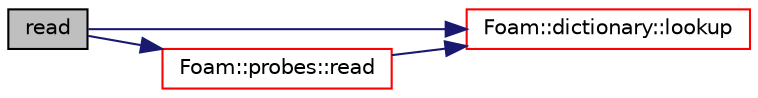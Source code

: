 digraph "read"
{
  bgcolor="transparent";
  edge [fontname="Helvetica",fontsize="10",labelfontname="Helvetica",labelfontsize="10"];
  node [fontname="Helvetica",fontsize="10",shape=record];
  rankdir="LR";
  Node14 [label="read",height=0.2,width=0.4,color="black", fillcolor="grey75", style="filled", fontcolor="black"];
  Node14 -> Node15 [color="midnightblue",fontsize="10",style="solid",fontname="Helvetica"];
  Node15 [label="Foam::dictionary::lookup",height=0.2,width=0.4,color="red",URL="$a27129.html#a6a0727fa523e48977e27348663def509",tooltip="Find and return an entry data stream. "];
  Node14 -> Node312 [color="midnightblue",fontsize="10",style="solid",fontname="Helvetica"];
  Node312 [label="Foam::probes::read",height=0.2,width=0.4,color="red",URL="$a30541.html#afac0600fef97b05534a595ce00b272ed",tooltip="Read the probes. "];
  Node312 -> Node15 [color="midnightblue",fontsize="10",style="solid",fontname="Helvetica"];
}

